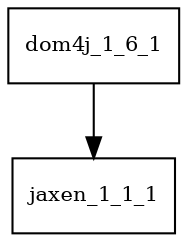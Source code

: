 digraph dom4j_1_6_1_dependencies {
  node [shape = box, fontsize=10.0];
  dom4j_1_6_1 -> jaxen_1_1_1;
}
